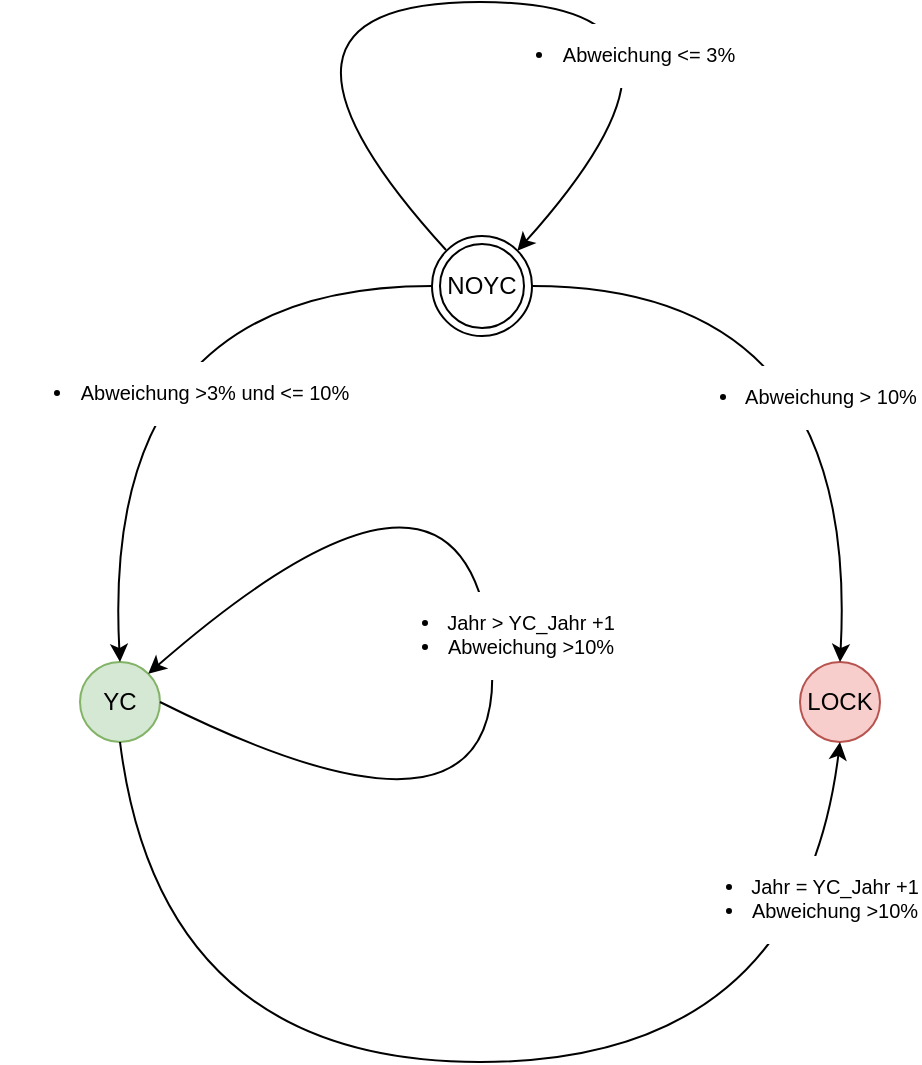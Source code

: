 <mxfile version="10.7.7" type="github"><diagram id="cOEbSdt1bQq5N-bVFhIL" name="yc-ama"><mxGraphModel dx="797" dy="437" grid="1" gridSize="10" guides="1" tooltips="1" connect="1" arrows="1" fold="1" page="1" pageScale="1" pageWidth="827" pageHeight="1169" math="0" shadow="0"><root><mxCell id="0"/><mxCell id="1" parent="0"/><mxCell id="bvWmRrxVavX1V19AVzLA-2" value="YC" style="ellipse;whiteSpace=wrap;html=1;aspect=fixed;fillColor=#d5e8d4;strokeColor=#82b366;" parent="1" vertex="1"><mxGeometry x="200" y="560" width="40" height="40" as="geometry"/></mxCell><mxCell id="bvWmRrxVavX1V19AVzLA-3" value="LOCK" style="ellipse;whiteSpace=wrap;html=1;aspect=fixed;fillColor=#f8cecc;strokeColor=#b85450;" parent="1" vertex="1"><mxGeometry x="560" y="560" width="40" height="40" as="geometry"/></mxCell><mxCell id="bvWmRrxVavX1V19AVzLA-9" value="NOYC" style="ellipse;shape=doubleEllipse;whiteSpace=wrap;html=1;aspect=fixed;" parent="1" vertex="1"><mxGeometry x="376" y="347" width="50" height="50" as="geometry"/></mxCell><mxCell id="T2KlPlUSXyegnP8IULmI-26" value="" style="curved=1;endArrow=classic;html=1;entryX=0.5;entryY=0;entryDx=0;entryDy=0;exitX=1;exitY=0.5;exitDx=0;exitDy=0;" parent="1" source="bvWmRrxVavX1V19AVzLA-9" target="bvWmRrxVavX1V19AVzLA-3" edge="1"><mxGeometry width="50" height="50" relative="1" as="geometry"><mxPoint x="370" y="370" as="sourcePoint"/><mxPoint x="130" y="630" as="targetPoint"/><Array as="points"><mxPoint x="590" y="372"/></Array></mxGeometry></mxCell><mxCell id="T2KlPlUSXyegnP8IULmI-33" value="&lt;ul&gt;&lt;li&gt;Abweichung &amp;gt; 10%&lt;/li&gt;&lt;/ul&gt;" style="text;html=1;resizable=0;points=[];align=center;verticalAlign=middle;labelBackgroundColor=#ffffff;fontSize=10;" parent="T2KlPlUSXyegnP8IULmI-26" vertex="1" connectable="0"><mxGeometry x="-0.268" y="-55" relative="1" as="geometry"><mxPoint as="offset"/></mxGeometry></mxCell><mxCell id="T2KlPlUSXyegnP8IULmI-28" value="" style="curved=1;endArrow=classic;html=1;fontSize=10;entryX=0.5;entryY=0;entryDx=0;entryDy=0;exitX=0;exitY=0.5;exitDx=0;exitDy=0;" parent="1" source="bvWmRrxVavX1V19AVzLA-9" target="bvWmRrxVavX1V19AVzLA-2" edge="1"><mxGeometry width="50" height="50" relative="1" as="geometry"><mxPoint x="80" y="680" as="sourcePoint"/><mxPoint x="130" y="630" as="targetPoint"/><Array as="points"><mxPoint x="210" y="372"/></Array></mxGeometry></mxCell><mxCell id="T2KlPlUSXyegnP8IULmI-32" value="&lt;ul&gt;&lt;li&gt;Abweichung &amp;gt;3% und &amp;lt;= 10%&lt;/li&gt;&lt;/ul&gt;" style="text;html=1;resizable=0;points=[];align=center;verticalAlign=middle;labelBackgroundColor=#ffffff;fontSize=10;" parent="T2KlPlUSXyegnP8IULmI-28" vertex="1" connectable="0"><mxGeometry x="-0.272" y="53" relative="1" as="geometry"><mxPoint as="offset"/></mxGeometry></mxCell><mxCell id="T2KlPlUSXyegnP8IULmI-30" value="" style="curved=1;endArrow=classic;html=1;fontSize=10;entryX=1;entryY=0;entryDx=0;entryDy=0;" parent="1" target="bvWmRrxVavX1V19AVzLA-9" edge="1"><mxGeometry width="50" height="50" relative="1" as="geometry"><mxPoint x="383" y="354" as="sourcePoint"/><mxPoint x="190" y="630" as="targetPoint"/><Array as="points"><mxPoint x="270" y="230"/><mxPoint x="530" y="230"/></Array></mxGeometry></mxCell><mxCell id="rHPtD73HIalJYlMSHP9I-6" value="&lt;ul&gt;&lt;li&gt;Abweichung &amp;lt;= 3%&lt;/li&gt;&lt;/ul&gt;" style="text;html=1;resizable=0;points=[];align=center;verticalAlign=middle;labelBackgroundColor=#ffffff;fontSize=10;" vertex="1" connectable="0" parent="T2KlPlUSXyegnP8IULmI-30"><mxGeometry x="0.218" y="-26" relative="1" as="geometry"><mxPoint as="offset"/></mxGeometry></mxCell><mxCell id="rHPtD73HIalJYlMSHP9I-1" value="" style="curved=1;endArrow=classic;html=1;fontSize=10;entryX=0.5;entryY=1;entryDx=0;entryDy=0;exitX=0.5;exitY=1;exitDx=0;exitDy=0;" edge="1" parent="1" source="bvWmRrxVavX1V19AVzLA-2" target="bvWmRrxVavX1V19AVzLA-3"><mxGeometry width="50" height="50" relative="1" as="geometry"><mxPoint x="180" y="670" as="sourcePoint"/><mxPoint x="230" y="620" as="targetPoint"/><Array as="points"><mxPoint x="240" y="760"/><mxPoint x="560" y="760"/></Array></mxGeometry></mxCell><mxCell id="rHPtD73HIalJYlMSHP9I-3" value="&lt;ul&gt;&lt;li style=&quot;text-align: left&quot;&gt;Jahr = YC_Jahr +1&lt;/li&gt;&lt;li&gt;Abweichung &amp;gt;10%&lt;/li&gt;&lt;/ul&gt;" style="text;html=1;resizable=0;points=[];align=center;verticalAlign=middle;labelBackgroundColor=#ffffff;fontSize=10;" vertex="1" connectable="0" parent="rHPtD73HIalJYlMSHP9I-1"><mxGeometry x="0.751" y="13" relative="1" as="geometry"><mxPoint as="offset"/></mxGeometry></mxCell><mxCell id="rHPtD73HIalJYlMSHP9I-4" value="" style="curved=1;endArrow=classic;html=1;fontSize=10;entryX=1;entryY=0;entryDx=0;entryDy=0;exitX=1;exitY=0.5;exitDx=0;exitDy=0;" edge="1" parent="1" source="bvWmRrxVavX1V19AVzLA-2" target="bvWmRrxVavX1V19AVzLA-2"><mxGeometry width="50" height="50" relative="1" as="geometry"><mxPoint x="160" y="830" as="sourcePoint"/><mxPoint x="210" y="780" as="targetPoint"/><Array as="points"><mxPoint x="420" y="670"/><mxPoint x="390" y="430"/></Array></mxGeometry></mxCell><mxCell id="rHPtD73HIalJYlMSHP9I-5" value="&lt;ul&gt;&lt;li&gt;Jahr &amp;gt; YC_Jahr +1&lt;/li&gt;&lt;li&gt;Abweichung &amp;gt;10%&lt;/li&gt;&lt;/ul&gt;" style="text;html=1;resizable=0;points=[];align=center;verticalAlign=middle;labelBackgroundColor=#ffffff;fontSize=10;" vertex="1" connectable="0" parent="rHPtD73HIalJYlMSHP9I-4"><mxGeometry x="0.005" relative="1" as="geometry"><mxPoint as="offset"/></mxGeometry></mxCell></root></mxGraphModel></diagram></mxfile>